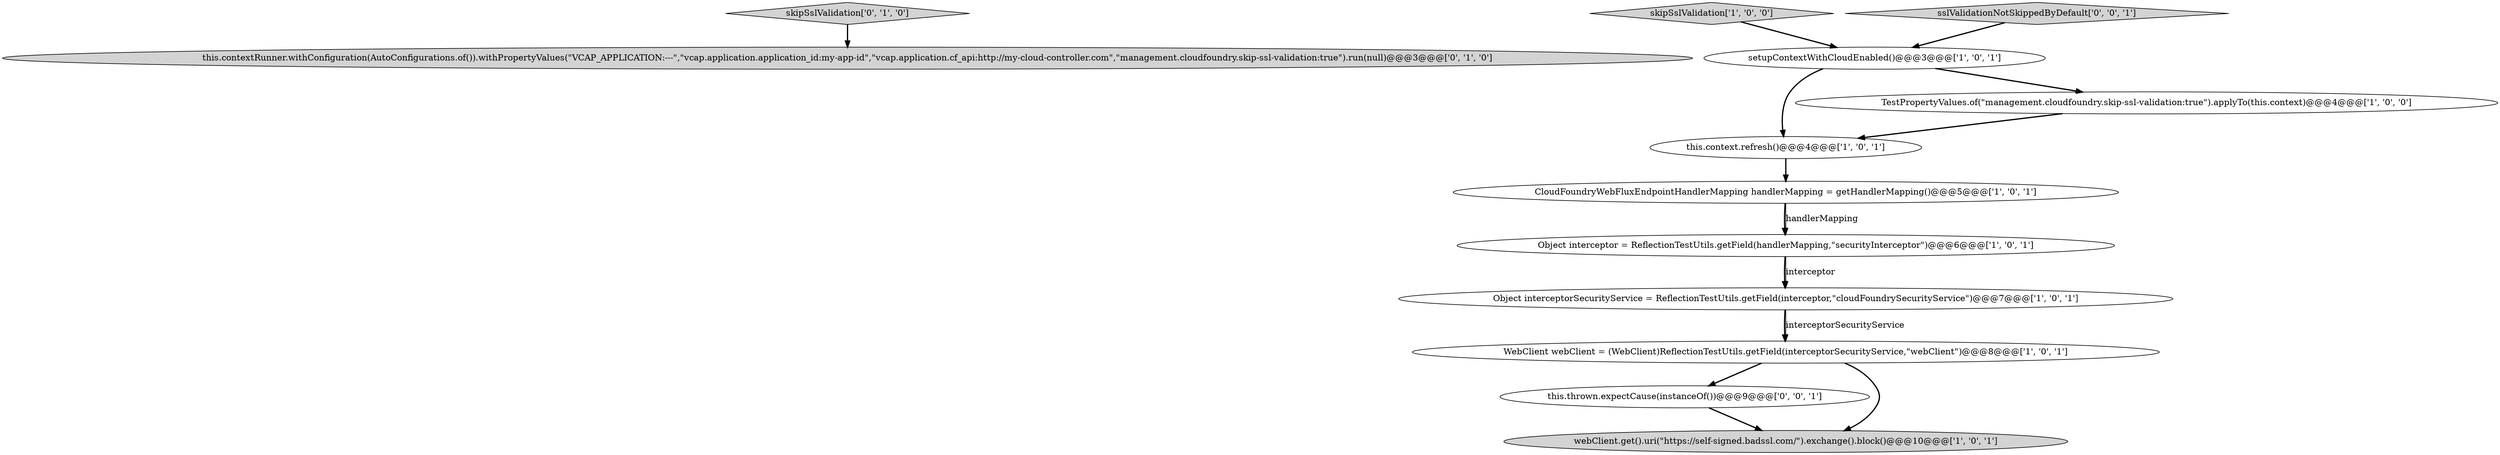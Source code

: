 digraph {
9 [style = filled, label = "this.contextRunner.withConfiguration(AutoConfigurations.of()).withPropertyValues(\"VCAP_APPLICATION:---\",\"vcap.application.application_id:my-app-id\",\"vcap.application.cf_api:http://my-cloud-controller.com\",\"management.cloudfoundry.skip-ssl-validation:true\").run(null)@@@3@@@['0', '1', '0']", fillcolor = lightgray, shape = ellipse image = "AAA0AAABBB2BBB"];
0 [style = filled, label = "Object interceptorSecurityService = ReflectionTestUtils.getField(interceptor,\"cloudFoundrySecurityService\")@@@7@@@['1', '0', '1']", fillcolor = white, shape = ellipse image = "AAA0AAABBB1BBB"];
1 [style = filled, label = "setupContextWithCloudEnabled()@@@3@@@['1', '0', '1']", fillcolor = white, shape = ellipse image = "AAA0AAABBB1BBB"];
8 [style = filled, label = "CloudFoundryWebFluxEndpointHandlerMapping handlerMapping = getHandlerMapping()@@@5@@@['1', '0', '1']", fillcolor = white, shape = ellipse image = "AAA0AAABBB1BBB"];
7 [style = filled, label = "Object interceptor = ReflectionTestUtils.getField(handlerMapping,\"securityInterceptor\")@@@6@@@['1', '0', '1']", fillcolor = white, shape = ellipse image = "AAA0AAABBB1BBB"];
5 [style = filled, label = "this.context.refresh()@@@4@@@['1', '0', '1']", fillcolor = white, shape = ellipse image = "AAA0AAABBB1BBB"];
2 [style = filled, label = "TestPropertyValues.of(\"management.cloudfoundry.skip-ssl-validation:true\").applyTo(this.context)@@@4@@@['1', '0', '0']", fillcolor = white, shape = ellipse image = "AAA0AAABBB1BBB"];
4 [style = filled, label = "skipSslValidation['1', '0', '0']", fillcolor = lightgray, shape = diamond image = "AAA0AAABBB1BBB"];
10 [style = filled, label = "skipSslValidation['0', '1', '0']", fillcolor = lightgray, shape = diamond image = "AAA0AAABBB2BBB"];
12 [style = filled, label = "sslValidationNotSkippedByDefault['0', '0', '1']", fillcolor = lightgray, shape = diamond image = "AAA0AAABBB3BBB"];
6 [style = filled, label = "WebClient webClient = (WebClient)ReflectionTestUtils.getField(interceptorSecurityService,\"webClient\")@@@8@@@['1', '0', '1']", fillcolor = white, shape = ellipse image = "AAA0AAABBB1BBB"];
11 [style = filled, label = "this.thrown.expectCause(instanceOf())@@@9@@@['0', '0', '1']", fillcolor = white, shape = ellipse image = "AAA0AAABBB3BBB"];
3 [style = filled, label = "webClient.get().uri(\"https://self-signed.badssl.com/\").exchange().block()@@@10@@@['1', '0', '1']", fillcolor = lightgray, shape = ellipse image = "AAA0AAABBB1BBB"];
0->6 [style = bold, label=""];
6->11 [style = bold, label=""];
8->7 [style = bold, label=""];
11->3 [style = bold, label=""];
12->1 [style = bold, label=""];
5->8 [style = bold, label=""];
8->7 [style = solid, label="handlerMapping"];
7->0 [style = bold, label=""];
1->2 [style = bold, label=""];
6->3 [style = bold, label=""];
7->0 [style = solid, label="interceptor"];
10->9 [style = bold, label=""];
4->1 [style = bold, label=""];
0->6 [style = solid, label="interceptorSecurityService"];
2->5 [style = bold, label=""];
1->5 [style = bold, label=""];
}
